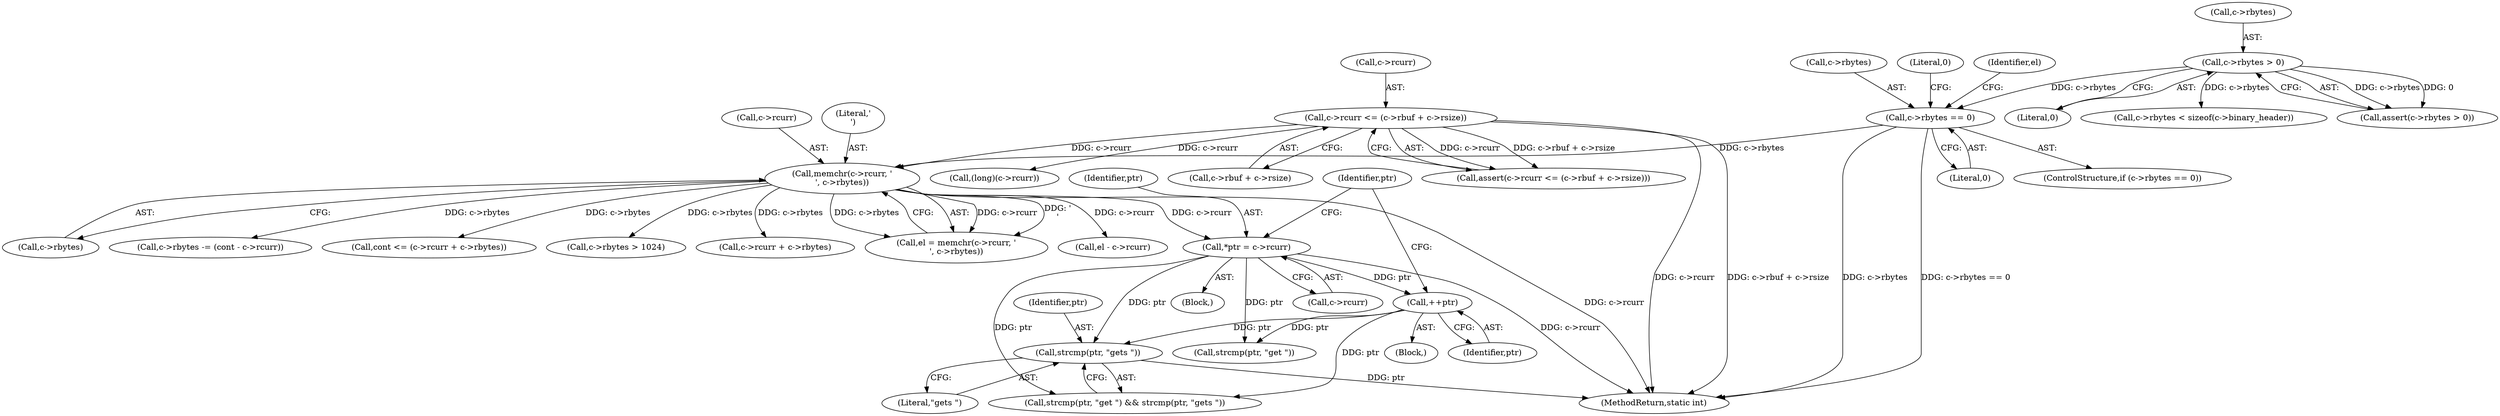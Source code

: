 digraph "0_memcached_75cc83685e103bc8ba380a57468c8f04413033f9@API" {
"1000522" [label="(Call,strcmp(ptr, \"gets \"))"];
"1000515" [label="(Call,++ptr)"];
"1000504" [label="(Call,*ptr = c->rcurr)"];
"1000484" [label="(Call,memchr(c->rcurr, '\n', c->rbytes))"];
"1000115" [label="(Call,c->rcurr <= (c->rbuf + c->rsize))"];
"1000475" [label="(Call,c->rbytes == 0)"];
"1000127" [label="(Call,c->rbytes > 0)"];
"1000497" [label="(Call,c->rbytes > 1024)"];
"1000119" [label="(Call,c->rbuf + c->rsize)"];
"1000603" [label="(MethodReturn,static int)"];
"1000518" [label="(Call,strcmp(ptr, \"get \") && strcmp(ptr, \"gets \"))"];
"1000563" [label="(Call,c->rcurr + c->rbytes)"];
"1000128" [label="(Call,c->rbytes)"];
"1000116" [label="(Call,c->rcurr)"];
"1000475" [label="(Call,c->rbytes == 0)"];
"1000115" [label="(Call,c->rcurr <= (c->rbuf + c->rsize))"];
"1000482" [label="(Call,el = memchr(c->rcurr, '\n', c->rbytes))"];
"1000484" [label="(Call,memchr(c->rcurr, '\n', c->rbytes))"];
"1000476" [label="(Call,c->rbytes)"];
"1000481" [label="(Literal,0)"];
"1000127" [label="(Call,c->rbytes > 0)"];
"1000506" [label="(Call,c->rcurr)"];
"1000211" [label="(Call,(long)(c->rcurr))"];
"1000541" [label="(Call,el - c->rcurr)"];
"1000516" [label="(Identifier,ptr)"];
"1000514" [label="(Block,)"];
"1000489" [label="(Call,c->rbytes)"];
"1000502" [label="(Block,)"];
"1000131" [label="(Literal,0)"];
"1000504" [label="(Call,*ptr = c->rcurr)"];
"1000523" [label="(Identifier,ptr)"];
"1000519" [label="(Call,strcmp(ptr, \"get \"))"];
"1000483" [label="(Identifier,el)"];
"1000195" [label="(Call,c->rbytes < sizeof(c->binary_header))"];
"1000114" [label="(Call,assert(c->rcurr <= (c->rbuf + c->rsize)))"];
"1000485" [label="(Call,c->rcurr)"];
"1000575" [label="(Call,c->rbytes -= (cont - c->rcurr))"];
"1000126" [label="(Call,assert(c->rbytes > 0))"];
"1000512" [label="(Identifier,ptr)"];
"1000488" [label="(Literal,'\n')"];
"1000561" [label="(Call,cont <= (c->rcurr + c->rbytes))"];
"1000505" [label="(Identifier,ptr)"];
"1000479" [label="(Literal,0)"];
"1000515" [label="(Call,++ptr)"];
"1000474" [label="(ControlStructure,if (c->rbytes == 0))"];
"1000524" [label="(Literal,\"gets \")"];
"1000522" [label="(Call,strcmp(ptr, \"gets \"))"];
"1000522" -> "1000518"  [label="AST: "];
"1000522" -> "1000524"  [label="CFG: "];
"1000523" -> "1000522"  [label="AST: "];
"1000524" -> "1000522"  [label="AST: "];
"1000518" -> "1000522"  [label="CFG: "];
"1000522" -> "1000603"  [label="DDG: ptr"];
"1000515" -> "1000522"  [label="DDG: ptr"];
"1000504" -> "1000522"  [label="DDG: ptr"];
"1000515" -> "1000514"  [label="AST: "];
"1000515" -> "1000516"  [label="CFG: "];
"1000516" -> "1000515"  [label="AST: "];
"1000512" -> "1000515"  [label="CFG: "];
"1000504" -> "1000515"  [label="DDG: ptr"];
"1000515" -> "1000518"  [label="DDG: ptr"];
"1000515" -> "1000519"  [label="DDG: ptr"];
"1000504" -> "1000502"  [label="AST: "];
"1000504" -> "1000506"  [label="CFG: "];
"1000505" -> "1000504"  [label="AST: "];
"1000506" -> "1000504"  [label="AST: "];
"1000512" -> "1000504"  [label="CFG: "];
"1000504" -> "1000603"  [label="DDG: c->rcurr"];
"1000484" -> "1000504"  [label="DDG: c->rcurr"];
"1000504" -> "1000518"  [label="DDG: ptr"];
"1000504" -> "1000519"  [label="DDG: ptr"];
"1000484" -> "1000482"  [label="AST: "];
"1000484" -> "1000489"  [label="CFG: "];
"1000485" -> "1000484"  [label="AST: "];
"1000488" -> "1000484"  [label="AST: "];
"1000489" -> "1000484"  [label="AST: "];
"1000482" -> "1000484"  [label="CFG: "];
"1000484" -> "1000603"  [label="DDG: c->rcurr"];
"1000484" -> "1000482"  [label="DDG: c->rcurr"];
"1000484" -> "1000482"  [label="DDG: '\n'"];
"1000484" -> "1000482"  [label="DDG: c->rbytes"];
"1000115" -> "1000484"  [label="DDG: c->rcurr"];
"1000475" -> "1000484"  [label="DDG: c->rbytes"];
"1000484" -> "1000497"  [label="DDG: c->rbytes"];
"1000484" -> "1000541"  [label="DDG: c->rcurr"];
"1000484" -> "1000561"  [label="DDG: c->rbytes"];
"1000484" -> "1000563"  [label="DDG: c->rbytes"];
"1000484" -> "1000575"  [label="DDG: c->rbytes"];
"1000115" -> "1000114"  [label="AST: "];
"1000115" -> "1000119"  [label="CFG: "];
"1000116" -> "1000115"  [label="AST: "];
"1000119" -> "1000115"  [label="AST: "];
"1000114" -> "1000115"  [label="CFG: "];
"1000115" -> "1000603"  [label="DDG: c->rbuf + c->rsize"];
"1000115" -> "1000603"  [label="DDG: c->rcurr"];
"1000115" -> "1000114"  [label="DDG: c->rcurr"];
"1000115" -> "1000114"  [label="DDG: c->rbuf + c->rsize"];
"1000115" -> "1000211"  [label="DDG: c->rcurr"];
"1000475" -> "1000474"  [label="AST: "];
"1000475" -> "1000479"  [label="CFG: "];
"1000476" -> "1000475"  [label="AST: "];
"1000479" -> "1000475"  [label="AST: "];
"1000481" -> "1000475"  [label="CFG: "];
"1000483" -> "1000475"  [label="CFG: "];
"1000475" -> "1000603"  [label="DDG: c->rbytes"];
"1000475" -> "1000603"  [label="DDG: c->rbytes == 0"];
"1000127" -> "1000475"  [label="DDG: c->rbytes"];
"1000127" -> "1000126"  [label="AST: "];
"1000127" -> "1000131"  [label="CFG: "];
"1000128" -> "1000127"  [label="AST: "];
"1000131" -> "1000127"  [label="AST: "];
"1000126" -> "1000127"  [label="CFG: "];
"1000127" -> "1000126"  [label="DDG: c->rbytes"];
"1000127" -> "1000126"  [label="DDG: 0"];
"1000127" -> "1000195"  [label="DDG: c->rbytes"];
}
